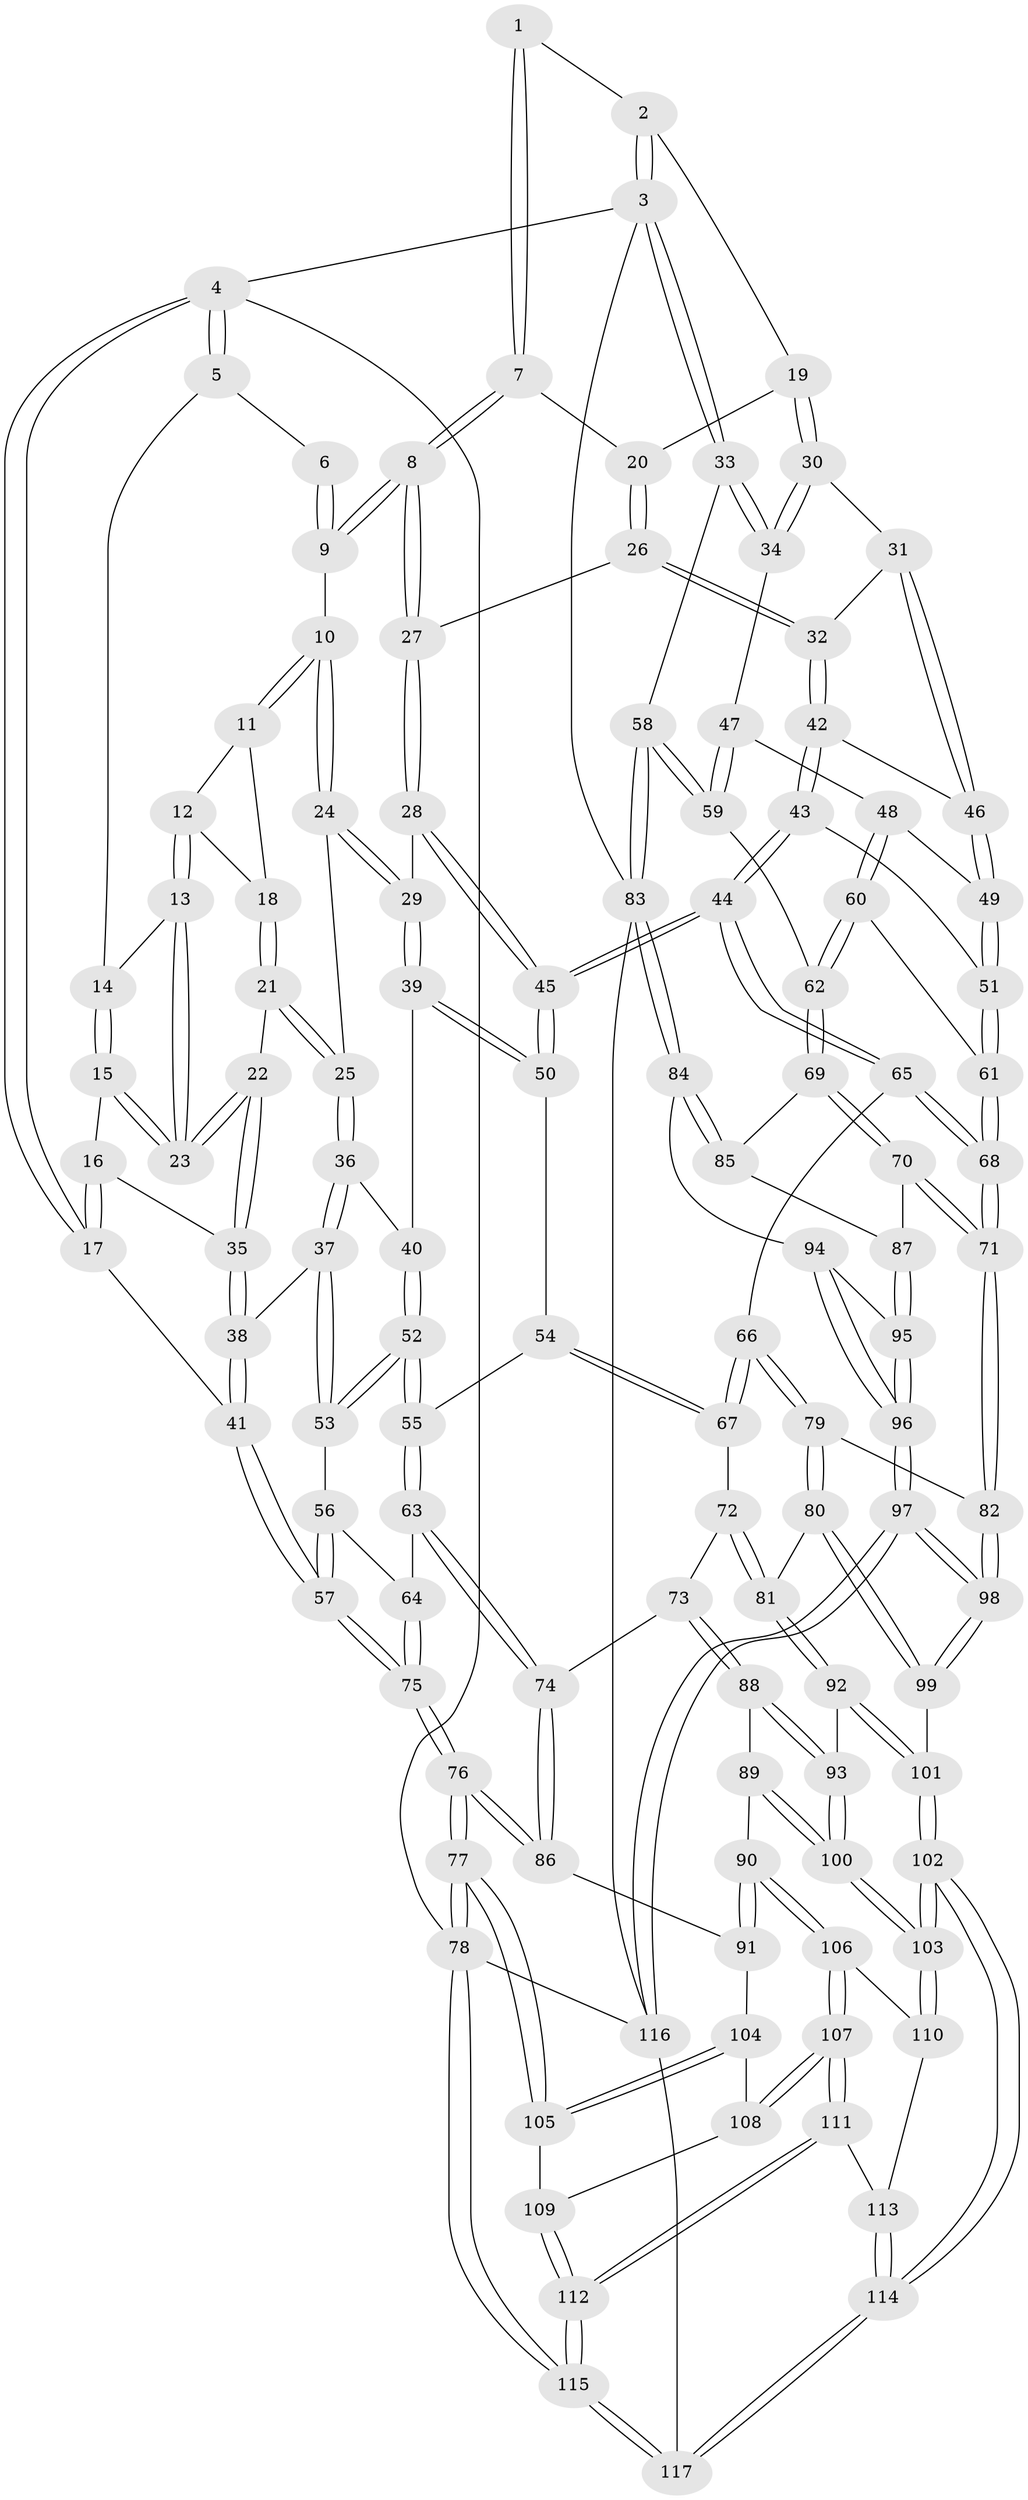 // Generated by graph-tools (version 1.1) at 2025/17/03/09/25 04:17:15]
// undirected, 117 vertices, 289 edges
graph export_dot {
graph [start="1"]
  node [color=gray90,style=filled];
  1 [pos="+0.7261316179449683+0"];
  2 [pos="+0.8927596321356482+0"];
  3 [pos="+1+0"];
  4 [pos="+0+0"];
  5 [pos="+0.15750986415697488+0"];
  6 [pos="+0.44139907247049615+0"];
  7 [pos="+0.6008005690650687+0.07570305531244662"];
  8 [pos="+0.5283572579109426+0.09674348790371447"];
  9 [pos="+0.4611285979041373+0.042359368008282126"];
  10 [pos="+0.42097960260608724+0.08636410232559019"];
  11 [pos="+0.34837824562984626+0.07884348330856493"];
  12 [pos="+0.25057848651003173+0.015379129435465188"];
  13 [pos="+0.20566393568373362+0"];
  14 [pos="+0.16455387824931159+0"];
  15 [pos="+0.07923831203872513+0.09321688898667234"];
  16 [pos="+0.060101084928895224+0.1296450459804097"];
  17 [pos="+0+0.1965592334864893"];
  18 [pos="+0.31075443970555916+0.10309051164967346"];
  19 [pos="+0.8279972568663323+0"];
  20 [pos="+0.6744984401899969+0.1057881865616158"];
  21 [pos="+0.28425540141866656+0.19529958893733765"];
  22 [pos="+0.2262584927616489+0.16442490713987742"];
  23 [pos="+0.22455593105991498+0.15648611419412048"];
  24 [pos="+0.3735480661244626+0.20291943095606846"];
  25 [pos="+0.29064175565508327+0.20072781406605983"];
  26 [pos="+0.6526042747821029+0.2168441753072588"];
  27 [pos="+0.5585799740158522+0.2109800864036039"];
  28 [pos="+0.5268396064656082+0.24248682119727233"];
  29 [pos="+0.41779691486466924+0.2526141127268738"];
  30 [pos="+0.8589154177276326+0.2049940225353732"];
  31 [pos="+0.8155747233405154+0.22297054230291807"];
  32 [pos="+0.6728160769562193+0.23282447157079159"];
  33 [pos="+1+0.34854076788237326"];
  34 [pos="+0.9627846589306395+0.2833570888341649"];
  35 [pos="+0.12646999692488+0.21771247956175896"];
  36 [pos="+0.2561130001261877+0.30557790825984726"];
  37 [pos="+0.13511391200444614+0.3338345526065119"];
  38 [pos="+0.123461666369435+0.22827759077125187"];
  39 [pos="+0.3994191432233566+0.3378988922314497"];
  40 [pos="+0.2894399992605789+0.3441856900236104"];
  41 [pos="+0+0.28625568198523565"];
  42 [pos="+0.66685136200375+0.3248700163427417"];
  43 [pos="+0.6389745757864405+0.4095403843891575"];
  44 [pos="+0.5818405728487823+0.4362214851122802"];
  45 [pos="+0.568772895020885+0.42020280017134914"];
  46 [pos="+0.7669045382011379+0.32649481165065813"];
  47 [pos="+0.8263405705395295+0.3967740746043322"];
  48 [pos="+0.8115486240886475+0.40465004715949054"];
  49 [pos="+0.7688842319932547+0.39154763491145655"];
  50 [pos="+0.40669478761005695+0.35600456382858753"];
  51 [pos="+0.6843737549979629+0.41873892642250243"];
  52 [pos="+0.2712386693335054+0.4470308959581539"];
  53 [pos="+0.11811544613456972+0.3654825524994759"];
  54 [pos="+0.3738275735509627+0.4497643077830002"];
  55 [pos="+0.2848129079692928+0.4753581758612942"];
  56 [pos="+0.10551757004761525+0.37508187695541084"];
  57 [pos="+0+0.376755910040195"];
  58 [pos="+1+0.44760137868188393"];
  59 [pos="+0.9604019923641505+0.5350307962551588"];
  60 [pos="+0.8149131332899882+0.4864546016839214"];
  61 [pos="+0.7580447451746793+0.5096078601243706"];
  62 [pos="+0.9308994179024083+0.5513311124165583"];
  63 [pos="+0.24025906645247821+0.5987744464415804"];
  64 [pos="+0.1281253677182027+0.531849193763191"];
  65 [pos="+0.5582428028221732+0.5137151178317108"];
  66 [pos="+0.5395340039387958+0.5313431652974893"];
  67 [pos="+0.48565895528380487+0.5393909688524348"];
  68 [pos="+0.7265991675349863+0.6000837519392177"];
  69 [pos="+0.8808104957515314+0.622381472002175"];
  70 [pos="+0.7844187068381986+0.6926670558516366"];
  71 [pos="+0.7752748302234059+0.6938170016916063"];
  72 [pos="+0.4685634858018187+0.5533483549771759"];
  73 [pos="+0.26524873965321105+0.6498945288609925"];
  74 [pos="+0.25684639419781846+0.6459885605123424"];
  75 [pos="+0+0.6400042256041815"];
  76 [pos="+0+0.7252208356027848"];
  77 [pos="+0+0.7799714484773209"];
  78 [pos="+0+1"];
  79 [pos="+0.5717397610624273+0.7407860027160761"];
  80 [pos="+0.5578940931411024+0.7569923312625599"];
  81 [pos="+0.4351556675197501+0.7797442360195671"];
  82 [pos="+0.7636960418000623+0.705793493337854"];
  83 [pos="+1+0.8115046970701905"];
  84 [pos="+1+0.8122290755668831"];
  85 [pos="+0.9980554180002579+0.7317474851884582"];
  86 [pos="+0.1289762399314437+0.7421699639153475"];
  87 [pos="+0.8732128465362842+0.7638425245253272"];
  88 [pos="+0.33574171805558756+0.7341757309988536"];
  89 [pos="+0.2672206277983696+0.8319363666519632"];
  90 [pos="+0.20242960476558802+0.884287959533233"];
  91 [pos="+0.15872003972299376+0.8368262206689504"];
  92 [pos="+0.4336475564376766+0.7803358322536942"];
  93 [pos="+0.3973018452756762+0.7737264758181139"];
  94 [pos="+1+0.830711897940427"];
  95 [pos="+0.9069441536415164+0.8272357664410488"];
  96 [pos="+0.827168072264579+0.9980685443938114"];
  97 [pos="+0.7466001288173335+1"];
  98 [pos="+0.7396744257878393+1"];
  99 [pos="+0.6219550692575702+0.9183194942661765"];
  100 [pos="+0.32428410398961577+0.9078138158609126"];
  101 [pos="+0.4547817430011218+0.9099798621160315"];
  102 [pos="+0.3953275176040146+1"];
  103 [pos="+0.3108944197658012+0.9478821960239415"];
  104 [pos="+0.10680802266542375+0.8831366948906992"];
  105 [pos="+0+0.8752240158099917"];
  106 [pos="+0.210480903279105+0.9123665792514409"];
  107 [pos="+0.1607407826690806+0.9766147412539992"];
  108 [pos="+0.09989353430793194+0.9276992036131281"];
  109 [pos="+0.04007576664203365+0.9395625007747831"];
  110 [pos="+0.22370361453270435+0.9174461325255515"];
  111 [pos="+0.15487303568144634+1"];
  112 [pos="+0.12261473335774951+1"];
  113 [pos="+0.235246384809157+0.995965798661506"];
  114 [pos="+0.3968928170450545+1"];
  115 [pos="+0.11153136395907952+1"];
  116 [pos="+0.7345912413841603+1"];
  117 [pos="+0.4187908231980527+1"];
  1 -- 2;
  1 -- 7;
  1 -- 7;
  2 -- 3;
  2 -- 3;
  2 -- 19;
  3 -- 4;
  3 -- 33;
  3 -- 33;
  3 -- 83;
  4 -- 5;
  4 -- 5;
  4 -- 17;
  4 -- 17;
  4 -- 78;
  5 -- 6;
  5 -- 14;
  6 -- 9;
  6 -- 9;
  7 -- 8;
  7 -- 8;
  7 -- 20;
  8 -- 9;
  8 -- 9;
  8 -- 27;
  8 -- 27;
  9 -- 10;
  10 -- 11;
  10 -- 11;
  10 -- 24;
  10 -- 24;
  11 -- 12;
  11 -- 18;
  12 -- 13;
  12 -- 13;
  12 -- 18;
  13 -- 14;
  13 -- 23;
  13 -- 23;
  14 -- 15;
  14 -- 15;
  15 -- 16;
  15 -- 23;
  15 -- 23;
  16 -- 17;
  16 -- 17;
  16 -- 35;
  17 -- 41;
  18 -- 21;
  18 -- 21;
  19 -- 20;
  19 -- 30;
  19 -- 30;
  20 -- 26;
  20 -- 26;
  21 -- 22;
  21 -- 25;
  21 -- 25;
  22 -- 23;
  22 -- 23;
  22 -- 35;
  22 -- 35;
  24 -- 25;
  24 -- 29;
  24 -- 29;
  25 -- 36;
  25 -- 36;
  26 -- 27;
  26 -- 32;
  26 -- 32;
  27 -- 28;
  27 -- 28;
  28 -- 29;
  28 -- 45;
  28 -- 45;
  29 -- 39;
  29 -- 39;
  30 -- 31;
  30 -- 34;
  30 -- 34;
  31 -- 32;
  31 -- 46;
  31 -- 46;
  32 -- 42;
  32 -- 42;
  33 -- 34;
  33 -- 34;
  33 -- 58;
  34 -- 47;
  35 -- 38;
  35 -- 38;
  36 -- 37;
  36 -- 37;
  36 -- 40;
  37 -- 38;
  37 -- 53;
  37 -- 53;
  38 -- 41;
  38 -- 41;
  39 -- 40;
  39 -- 50;
  39 -- 50;
  40 -- 52;
  40 -- 52;
  41 -- 57;
  41 -- 57;
  42 -- 43;
  42 -- 43;
  42 -- 46;
  43 -- 44;
  43 -- 44;
  43 -- 51;
  44 -- 45;
  44 -- 45;
  44 -- 65;
  44 -- 65;
  45 -- 50;
  45 -- 50;
  46 -- 49;
  46 -- 49;
  47 -- 48;
  47 -- 59;
  47 -- 59;
  48 -- 49;
  48 -- 60;
  48 -- 60;
  49 -- 51;
  49 -- 51;
  50 -- 54;
  51 -- 61;
  51 -- 61;
  52 -- 53;
  52 -- 53;
  52 -- 55;
  52 -- 55;
  53 -- 56;
  54 -- 55;
  54 -- 67;
  54 -- 67;
  55 -- 63;
  55 -- 63;
  56 -- 57;
  56 -- 57;
  56 -- 64;
  57 -- 75;
  57 -- 75;
  58 -- 59;
  58 -- 59;
  58 -- 83;
  58 -- 83;
  59 -- 62;
  60 -- 61;
  60 -- 62;
  60 -- 62;
  61 -- 68;
  61 -- 68;
  62 -- 69;
  62 -- 69;
  63 -- 64;
  63 -- 74;
  63 -- 74;
  64 -- 75;
  64 -- 75;
  65 -- 66;
  65 -- 68;
  65 -- 68;
  66 -- 67;
  66 -- 67;
  66 -- 79;
  66 -- 79;
  67 -- 72;
  68 -- 71;
  68 -- 71;
  69 -- 70;
  69 -- 70;
  69 -- 85;
  70 -- 71;
  70 -- 71;
  70 -- 87;
  71 -- 82;
  71 -- 82;
  72 -- 73;
  72 -- 81;
  72 -- 81;
  73 -- 74;
  73 -- 88;
  73 -- 88;
  74 -- 86;
  74 -- 86;
  75 -- 76;
  75 -- 76;
  76 -- 77;
  76 -- 77;
  76 -- 86;
  76 -- 86;
  77 -- 78;
  77 -- 78;
  77 -- 105;
  77 -- 105;
  78 -- 115;
  78 -- 115;
  78 -- 116;
  79 -- 80;
  79 -- 80;
  79 -- 82;
  80 -- 81;
  80 -- 99;
  80 -- 99;
  81 -- 92;
  81 -- 92;
  82 -- 98;
  82 -- 98;
  83 -- 84;
  83 -- 84;
  83 -- 116;
  84 -- 85;
  84 -- 85;
  84 -- 94;
  85 -- 87;
  86 -- 91;
  87 -- 95;
  87 -- 95;
  88 -- 89;
  88 -- 93;
  88 -- 93;
  89 -- 90;
  89 -- 100;
  89 -- 100;
  90 -- 91;
  90 -- 91;
  90 -- 106;
  90 -- 106;
  91 -- 104;
  92 -- 93;
  92 -- 101;
  92 -- 101;
  93 -- 100;
  93 -- 100;
  94 -- 95;
  94 -- 96;
  94 -- 96;
  95 -- 96;
  95 -- 96;
  96 -- 97;
  96 -- 97;
  97 -- 98;
  97 -- 98;
  97 -- 116;
  97 -- 116;
  98 -- 99;
  98 -- 99;
  99 -- 101;
  100 -- 103;
  100 -- 103;
  101 -- 102;
  101 -- 102;
  102 -- 103;
  102 -- 103;
  102 -- 114;
  102 -- 114;
  103 -- 110;
  103 -- 110;
  104 -- 105;
  104 -- 105;
  104 -- 108;
  105 -- 109;
  106 -- 107;
  106 -- 107;
  106 -- 110;
  107 -- 108;
  107 -- 108;
  107 -- 111;
  107 -- 111;
  108 -- 109;
  109 -- 112;
  109 -- 112;
  110 -- 113;
  111 -- 112;
  111 -- 112;
  111 -- 113;
  112 -- 115;
  112 -- 115;
  113 -- 114;
  113 -- 114;
  114 -- 117;
  114 -- 117;
  115 -- 117;
  115 -- 117;
  116 -- 117;
}
